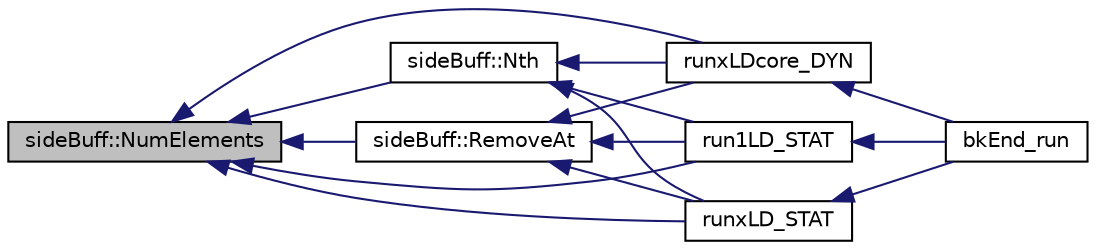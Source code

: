 digraph G
{
  edge [fontname="Helvetica",fontsize="10",labelfontname="Helvetica",labelfontsize="10"];
  node [fontname="Helvetica",fontsize="10",shape=record];
  rankdir=LR;
  Node1 [label="sideBuff::NumElements",height=0.2,width=0.4,color="black", fillcolor="grey75", style="filled" fontcolor="black"];
  Node1 -> Node2 [dir=back,color="midnightblue",fontsize="10",style="solid",fontname="Helvetica"];
  Node2 [label="sideBuff::Nth",height=0.2,width=0.4,color="black", fillcolor="white", style="filled",URL="$classsideBuff.html#a99e13bc46d8355a39a7043a88bc48c37"];
  Node2 -> Node3 [dir=back,color="midnightblue",fontsize="10",style="solid",fontname="Helvetica"];
  Node3 [label="run1LD_STAT",height=0.2,width=0.4,color="black", fillcolor="white", style="filled",URL="$bkEnd_8cpp.html#a97c39e40275c8b88452f484247c641e6"];
  Node3 -> Node4 [dir=back,color="midnightblue",fontsize="10",style="solid",fontname="Helvetica"];
  Node4 [label="bkEnd_run",height=0.2,width=0.4,color="black", fillcolor="white", style="filled",URL="$bkEnd_8h.html#a0de885ce07273f37e162ecb0e63ec95d"];
  Node2 -> Node5 [dir=back,color="midnightblue",fontsize="10",style="solid",fontname="Helvetica"];
  Node5 [label="runxLD_STAT",height=0.2,width=0.4,color="black", fillcolor="white", style="filled",URL="$bkEnd_8cpp.html#a63d6bd6a56d403ccb003d08d98681a3b"];
  Node5 -> Node4 [dir=back,color="midnightblue",fontsize="10",style="solid",fontname="Helvetica"];
  Node2 -> Node6 [dir=back,color="midnightblue",fontsize="10",style="solid",fontname="Helvetica"];
  Node6 [label="runxLDcore_DYN",height=0.2,width=0.4,color="black", fillcolor="white", style="filled",URL="$bkEnd_8cpp.html#a00dd14f5dbcba28599ade0a3d5c47091"];
  Node6 -> Node4 [dir=back,color="midnightblue",fontsize="10",style="solid",fontname="Helvetica"];
  Node1 -> Node7 [dir=back,color="midnightblue",fontsize="10",style="solid",fontname="Helvetica"];
  Node7 [label="sideBuff::RemoveAt",height=0.2,width=0.4,color="black", fillcolor="white", style="filled",URL="$classsideBuff.html#afa37ed375211a7982f1b6ce8f2a3cd4f"];
  Node7 -> Node3 [dir=back,color="midnightblue",fontsize="10",style="solid",fontname="Helvetica"];
  Node7 -> Node5 [dir=back,color="midnightblue",fontsize="10",style="solid",fontname="Helvetica"];
  Node7 -> Node6 [dir=back,color="midnightblue",fontsize="10",style="solid",fontname="Helvetica"];
  Node1 -> Node3 [dir=back,color="midnightblue",fontsize="10",style="solid",fontname="Helvetica"];
  Node1 -> Node5 [dir=back,color="midnightblue",fontsize="10",style="solid",fontname="Helvetica"];
  Node1 -> Node6 [dir=back,color="midnightblue",fontsize="10",style="solid",fontname="Helvetica"];
}
